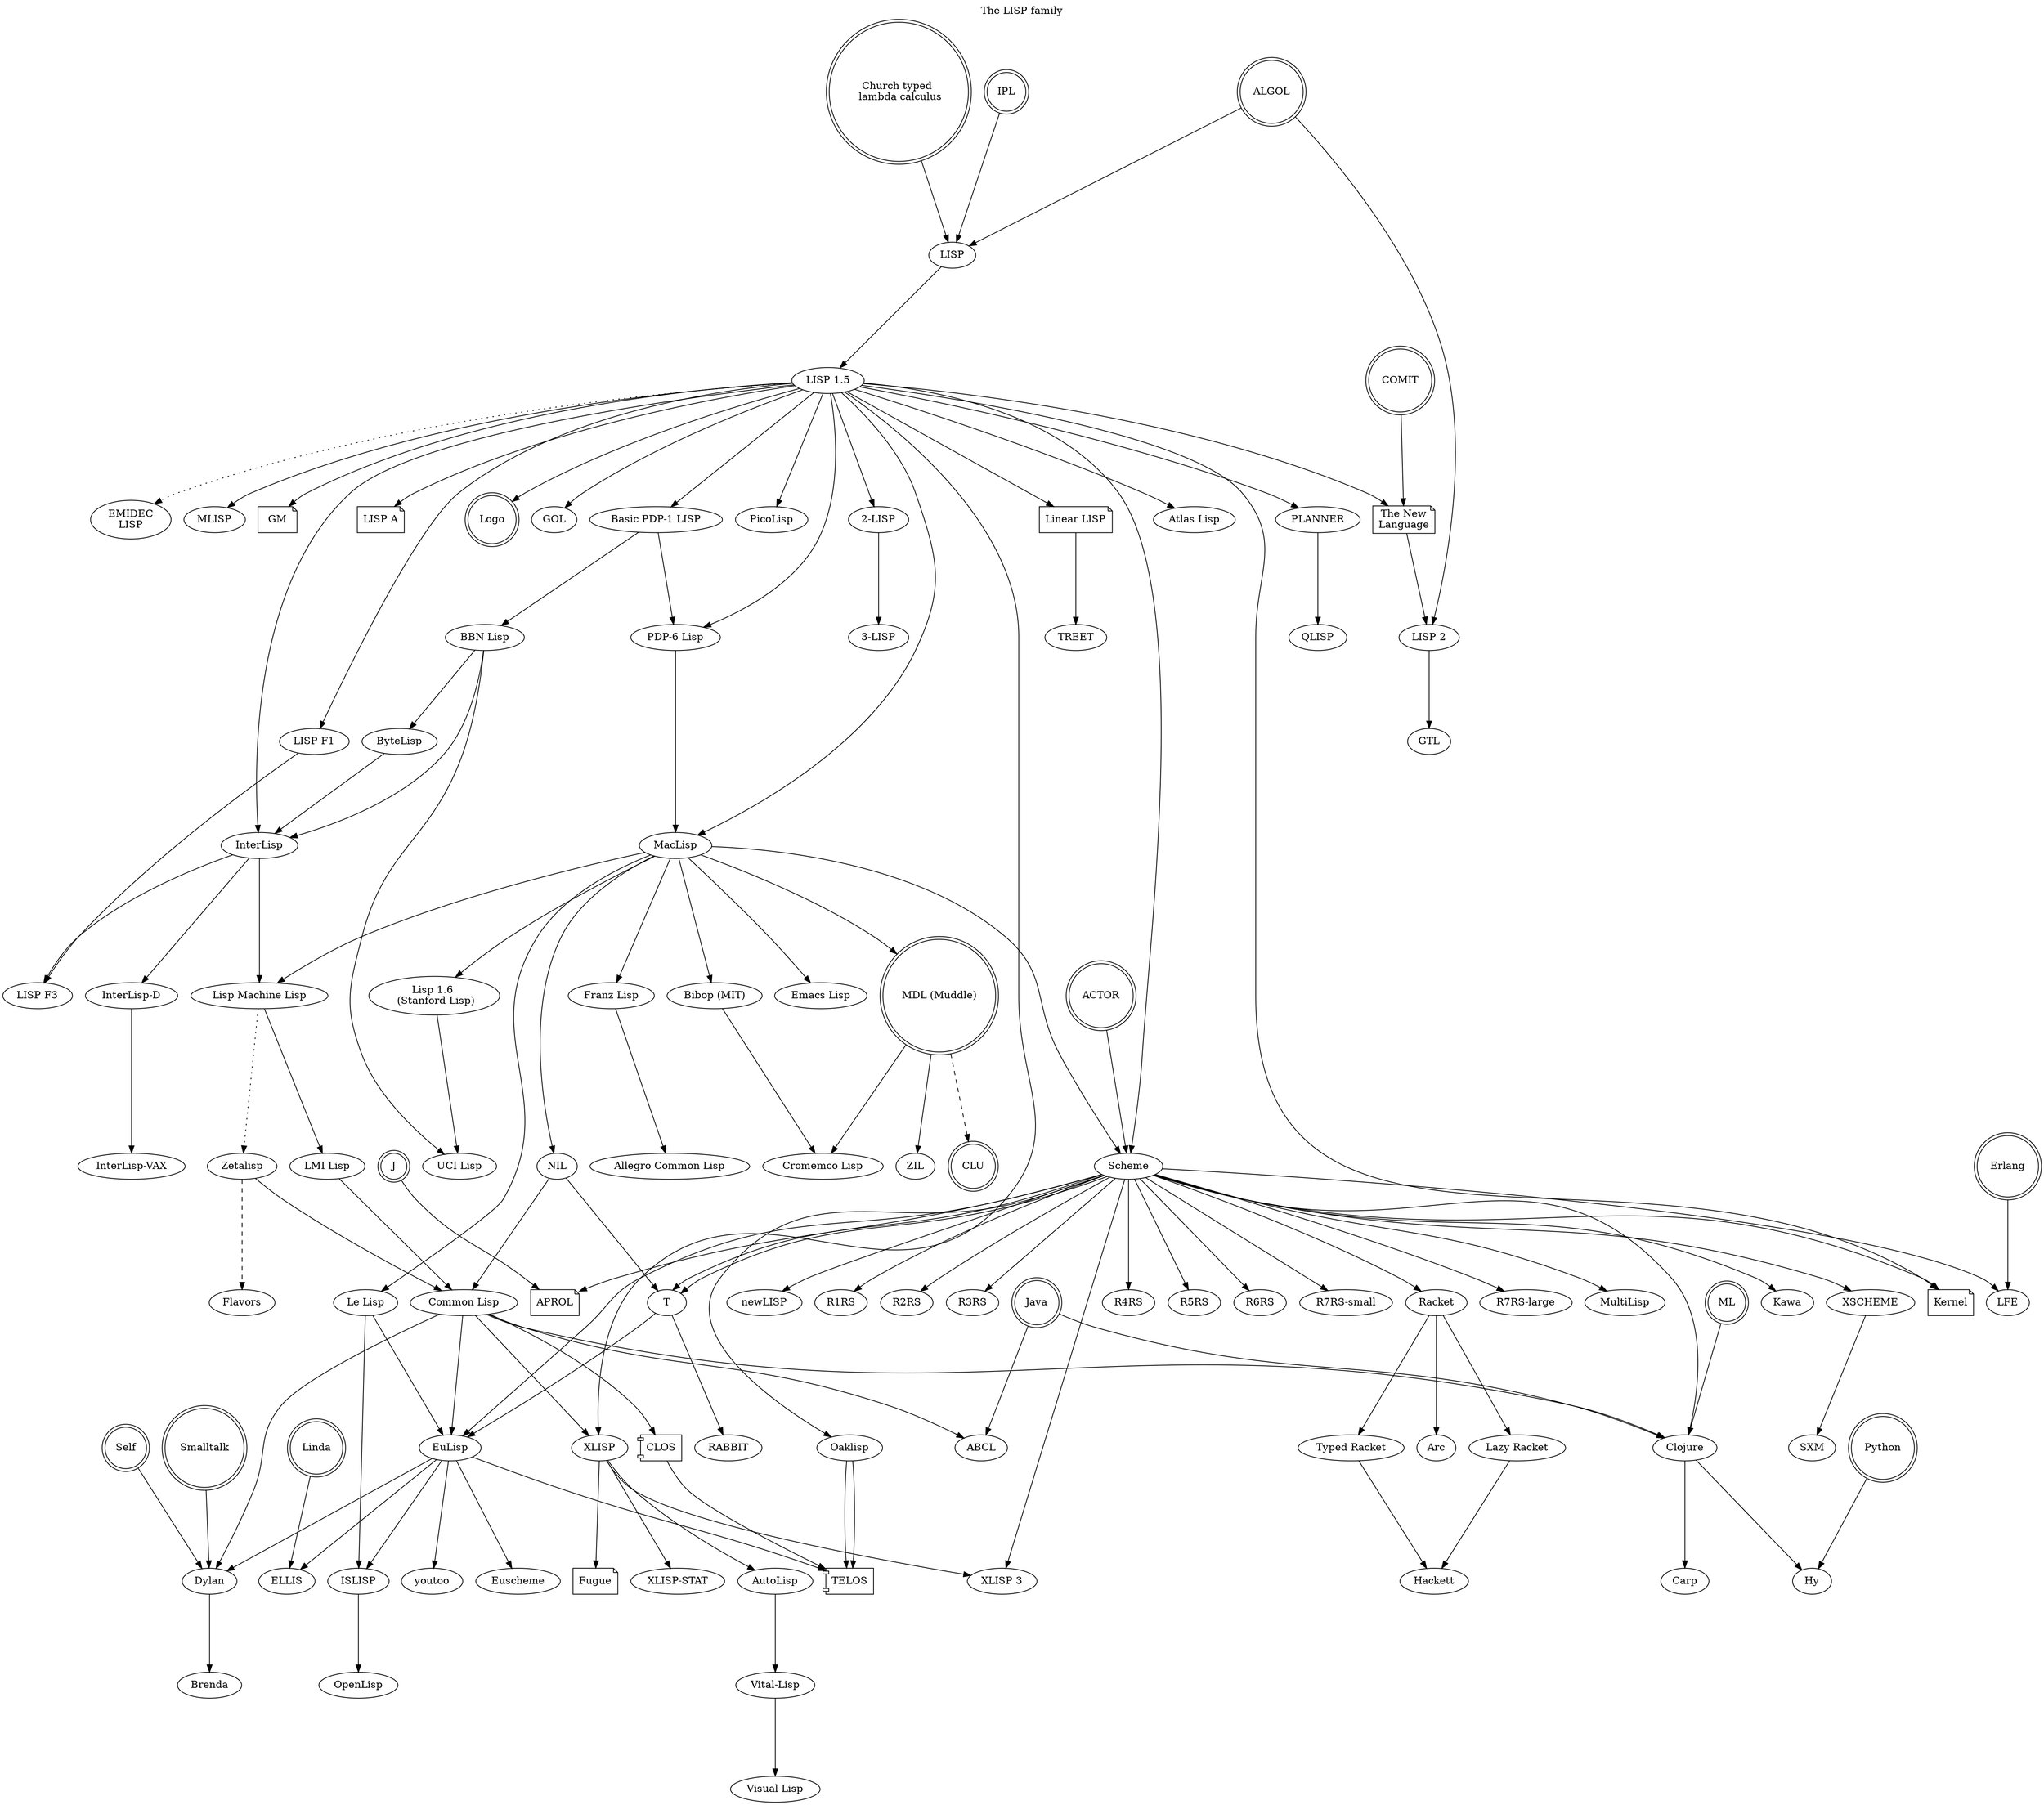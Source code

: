 # -*- graphviz-dot -*-
digraph FP
{
	graph[ranksep=1.5,
	      ratio="expand",
	      concentrate=false,
	      rank=new,
	      constraint=true,
	      label="The LISP family",
	      labelloc=t,
	      splines=true];

	// Entry and exit nodes from/into other languages are doublecircle formatted.
	// Dotted lines represent minor changes from one to another (e.g. renaming).
	// Dashed lines represent an implementation language relationship.
	// Note shapes mean that the language was described in a paper and didn't have a released implementation.
	// Component shapes mean that one is a subsystem of the other (e.g. CL -> CLOS)
	// Any changes should render on http://www.webgraphviz.com
	// A great lang reference at http://hopl.info/home.prx
	// Another at http://www.softwarepreservation.org/projects/LISP/

	"IPL" -> "LISP";
	"IPL" [shape = doublecircle];
	"Church typed \n lambda calculus" -> "LISP";
	"Church typed \n lambda calculus" [shape = doublecircle];
	"ALGOL" -> "LISP";
	"ALGOL" [shape = doublecircle];
	"LISP" -> "LISP 1.5";
	"LISP 1.5" -> "InterLisp";
	"LISP 1.5" -> "Linear LISP";
	"Linear LISP" -> "TREET";
	"Linear LISP" [shape=note];
	"LISP 1.5" -> "Atlas Lisp";
	"LISP 1.5" -> "MacLisp";
	"LISP 1.5" -> "Basic PDP-1 LISP";
	"LISP 1.5" -> "EMIDEC\nLISP" [style=dotted];
	"LISP 1.5" -> "MLISP";  // JMC's M-expression LISP
	"LISP 1.5" -> "The New\nLanguage";	
	"LISP 1.5" -> "GM"; // Graham Machine
	"LISP 1.5" -> "PLANNER" -> "QLISP";
	"LISP 1.5" -> "LISP A";
	"COMIT" -> "The New\nLanguage";
	"COMIT" [shape = doublecircle];
	"The New\nLanguage" -> "LISP 2";
	"The New\nLanguage" [shape=note];
	"LISP A" [shape=note];
	"GM" [shape=note];
	"ALGOL" -> "LISP 2";
	"LISP 2" -> "GTL";
	"MacLisp" -> "Lisp Machine Lisp";
	"MacLisp" -> "Bibop (MIT)";
	"MacLisp" -> "Lisp 1.6 \n (Stanford Lisp)";
	"Lisp 1.6 \n (Stanford Lisp)" -> "UCI Lisp";
	"Basic PDP-1 LISP" -> "BBN Lisp";
	"Basic PDP-1 LISP" -> "PDP-6 Lisp";
	"LISP 1.5" -> "PDP-6 Lisp" -> "MacLisp";
	"BBN Lisp" -> "UCI Lisp";
	"BBN Lisp" -> "InterLisp";
	"BBN Lisp" -> "ByteLisp" -> "InterLisp";
	"InterLisp" -> "Lisp Machine Lisp";
	"InterLisp" -> "InterLisp-D";
	"InterLisp-D" -> "InterLisp-VAX";
	"Lisp Machine Lisp" -> "Zetalisp" [style=dotted];
	"Lisp Machine Lisp" -> "LMI Lisp";
	"Zetalisp" -> "Common Lisp";
	"Zetalisp" -> "Flavors" [style=dashed];
	"LMI Lisp" -> "Common Lisp";

	// Scheme
	"ACTOR"  -> "Scheme";
	"ACTOR" [shape = doublecircle];
	"Scheme" -> "R1RS";
	"Scheme" -> "R2RS";	
	"Scheme" -> "R3RS";	
	"Scheme" -> "R4RS";	
	"Scheme" -> "R5RS";	
	"Scheme" -> "R6RS";	
	"Scheme" -> "R7RS-small";	
	"Scheme" -> "R7RS-large";	

	"MacLisp" -> "Scheme";
	"Scheme" -> "MultiLisp";
	"MacLisp" -> "MDL (Muddle)";
	"MDL (Muddle)" -> "Cromemco Lisp";
	"MDL (Muddle)" -> "ZIL";
	"MDL (Muddle)" -> "CLU" [style=dashed];
	"CLU" [shape = doublecircle];
	"MDL (Muddle)" [shape = doublecircle];
	"Bibop (MIT)" -> "Cromemco Lisp";
	"LISP 1.5" -> "XLISP" -> "AutoLisp" -> "Vital-Lisp";
	"XLISP" -> "Fugue";
	"Fugue" [shape = note];
	"Vital-Lisp" -> "Visual Lisp";
	"Common Lisp" -> "XLISP" -> "XLISP 3";
	"XLISP" -> "XLISP-STAT";
	"Scheme" -> "XLISP 3";
	"Scheme" -> "APROL";
	"J" -> "APROL";
	"J" [shape = doublecircle];
	"APROL" [shape = note];
	"MacLisp" -> "Emacs Lisp";
	"MacLisp" -> "NIL" -> "Common Lisp" -> "Dylan";
	"Self" -> "Dylan";
	"Smalltalk" -> "Dylan";
	"Dylan" -> "Brenda";
	"Self" [shape = doublecircle];
	"Smalltalk" [shape = doublecircle];
	"NIL" -> "T";
	"Scheme" -> "T";
	"T" -> "EuLisp" -> "ISLISP" -> "OpenLisp";
	"T" -> "RABBIT";
	"Scheme" -> "Kawa";
	"Scheme" -> "newLISP";
	"Scheme" -> "XSCHEME" -> "SXM";
	"LISP 1.5" -> "Logo";
	"LISP 1.5" -> "GOL";
	"LISP 1.5" -> "Kernel";
	"Scheme" -> "Kernel";
	"Kernel" [shape = note];
	"Logo" [shape = doublecircle];
	"MacLisp" -> "Franz Lisp" -> "Allegro Common Lisp";
	"LISP 1.5" -> "Scheme" -> "T";
	"LISP 1.5" -> "PicoLisp";
	"Erlang" -> "LFE";
	"Erlang" [shape = doublecircle];
	"Scheme" -> "LFE";
	"LISP 1.5" -> "2-LISP" -> "3-LISP";
	"LISP 1.5" -> "LISP F1";
	"LISP F1" -> "LISP F3";
	"InterLisp" -> "LISP F3";
	"Scheme" -> "Racket" -> "Arc";
	"Racket" -> "Typed Racket" -> "Hackett";
	"Racket" -> "Lazy Racket" -> "Hackett";
	"Common Lisp" -> "Clojure";
	"Scheme" -> "Clojure";
	"ML" -> "Clojure";
	"ML" [shape = doublecircle];
	"Java" -> "Clojure";
	"Java" -> "ABCL";
	"Common Lisp" -> "ABCL";
	"Java" [shape = doublecircle];
	"Clojure" -> "Carp";
	"Clojure" -> "Hy";
	"Python" -> "Hy";
	"Python" [shape = doublecircle];
	"MacLisp" -> "Le Lisp" -> "EuLisp";
	"Scheme" -> "EuLisp";
	"Scheme" -> "Oaklisp" -> "TELOS";
	"Common Lisp" -> "CLOS";
	"CLOS" [shape=component];
	"CLOS" -> "TELOS";
	"Oaklisp" -> "TELOS";
	"Le Lisp" -> "ISLISP";
	"Common Lisp" -> "EuLisp" -> "Dylan";
	"EuLisp" -> "youtoo";
	"EuLisp" -> "ELLIS";
	"EuLisp" -> "TELOS";
	"TELOS" [shape=component];
	"Linda" -> "ELLIS";
	"Linda" [shape = doublecircle];
	"EuLisp" -> "Euscheme";
}
